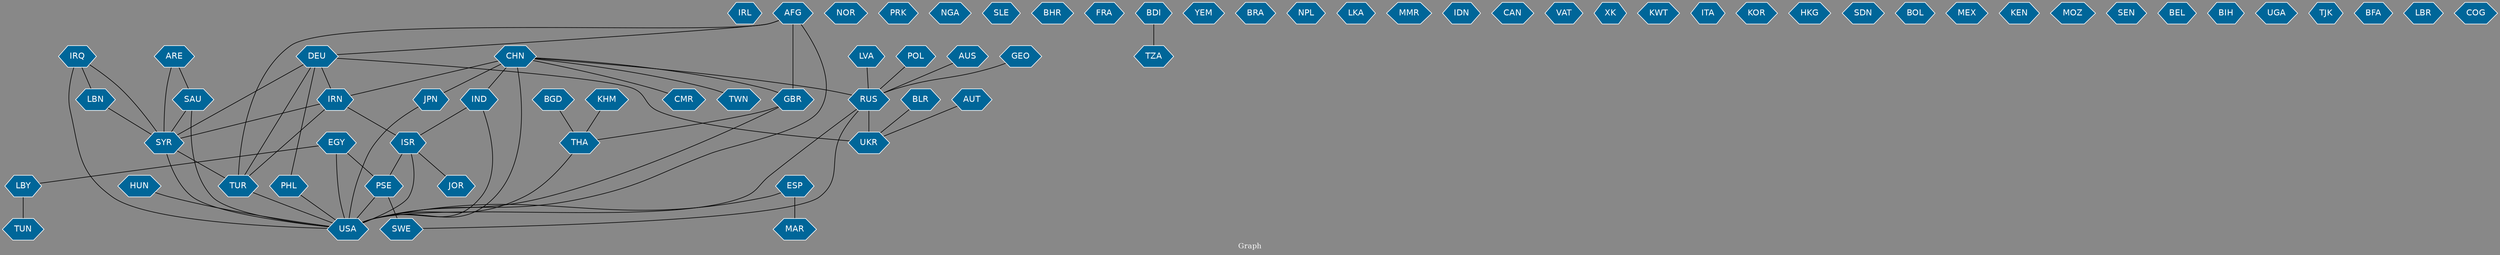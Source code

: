 // Countries together in item graph
graph {
	graph [bgcolor="#888888" fontcolor=white fontsize=12 label="Graph" outputorder=edgesfirst overlap=prism]
	node [color=white fillcolor="#006699" fontcolor=white fontname=Helvetica shape=hexagon style=filled]
	edge [arrowhead=open color=black fontcolor=white fontname=Courier fontsize=12]
		IRL [label=IRL]
		USA [label=USA]
		NOR [label=NOR]
		SWE [label=SWE]
		TUR [label=TUR]
		IND [label=IND]
		CHN [label=CHN]
		UKR [label=UKR]
		PRK [label=PRK]
		NGA [label=NGA]
		IRN [label=IRN]
		RUS [label=RUS]
		AUT [label=AUT]
		PSE [label=PSE]
		TUN [label=TUN]
		SLE [label=SLE]
		SYR [label=SYR]
		BHR [label=BHR]
		LBY [label=LBY]
		GBR [label=GBR]
		FRA [label=FRA]
		AFG [label=AFG]
		BDI [label=BDI]
		YEM [label=YEM]
		BRA [label=BRA]
		IRQ [label=IRQ]
		NPL [label=NPL]
		TWN [label=TWN]
		LVA [label=LVA]
		LKA [label=LKA]
		MMR [label=MMR]
		JPN [label=JPN]
		DEU [label=DEU]
		EGY [label=EGY]
		TZA [label=TZA]
		THA [label=THA]
		CMR [label=CMR]
		SAU [label=SAU]
		PHL [label=PHL]
		IDN [label=IDN]
		POL [label=POL]
		ISR [label=ISR]
		CAN [label=CAN]
		AUS [label=AUS]
		ESP [label=ESP]
		VAT [label=VAT]
		LBN [label=LBN]
		XK [label=XK]
		KWT [label=KWT]
		ITA [label=ITA]
		GEO [label=GEO]
		KOR [label=KOR]
		HKG [label=HKG]
		SDN [label=SDN]
		BOL [label=BOL]
		MEX [label=MEX]
		HUN [label=HUN]
		KEN [label=KEN]
		MOZ [label=MOZ]
		SEN [label=SEN]
		JOR [label=JOR]
		MAR [label=MAR]
		BEL [label=BEL]
		BIH [label=BIH]
		ARE [label=ARE]
		BGD [label=BGD]
		UGA [label=UGA]
		BLR [label=BLR]
		TJK [label=TJK]
		BFA [label=BFA]
		LBR [label=LBR]
		KHM [label=KHM]
		COG [label=COG]
			PSE -- SWE [weight=2]
			IND -- ISR [weight=1]
			SYR -- USA [weight=2]
			DEU -- UKR [weight=1]
			ISR -- PSE [weight=4]
			ISR -- JOR [weight=1]
			PHL -- USA [weight=3]
			CHN -- USA [weight=5]
			ARE -- SAU [weight=1]
			DEU -- PHL [weight=1]
			EGY -- PSE [weight=2]
			CHN -- GBR [weight=1]
			IRQ -- USA [weight=2]
			CHN -- CMR [weight=1]
			CHN -- IRN [weight=1]
			LVA -- RUS [weight=1]
			PSE -- USA [weight=1]
			LBY -- TUN [weight=1]
			HUN -- USA [weight=1]
			CHN -- IND [weight=2]
			KHM -- THA [weight=1]
			CHN -- TWN [weight=1]
			AFG -- GBR [weight=2]
			IRQ -- LBN [weight=1]
			IND -- USA [weight=1]
			THA -- USA [weight=1]
			DEU -- TUR [weight=1]
			JPN -- USA [weight=2]
			AFG -- USA [weight=1]
			DEU -- IRN [weight=1]
			AFG -- TUR [weight=1]
			EGY -- USA [weight=1]
			AUS -- RUS [weight=1]
			RUS -- USA [weight=1]
			CHN -- RUS [weight=3]
			CHN -- JPN [weight=4]
			LBN -- SYR [weight=2]
			RUS -- UKR [weight=7]
			IRN -- ISR [weight=1]
			IRQ -- SYR [weight=1]
			SYR -- TUR [weight=2]
			IRN -- TUR [weight=1]
			ISR -- USA [weight=1]
			AUT -- UKR [weight=1]
			ESP -- MAR [weight=1]
			POL -- RUS [weight=1]
			EGY -- LBY [weight=2]
			IRN -- SYR [weight=1]
			TUR -- USA [weight=2]
			GBR -- THA [weight=1]
			RUS -- SWE [weight=1]
			BGD -- THA [weight=1]
			DEU -- SYR [weight=1]
			SAU -- SYR [weight=1]
			GBR -- USA [weight=1]
			BLR -- UKR [weight=1]
			BDI -- TZA [weight=1]
			ARE -- SYR [weight=1]
			AFG -- DEU [weight=1]
			GEO -- RUS [weight=1]
			ESP -- USA [weight=1]
			SAU -- USA [weight=1]
}